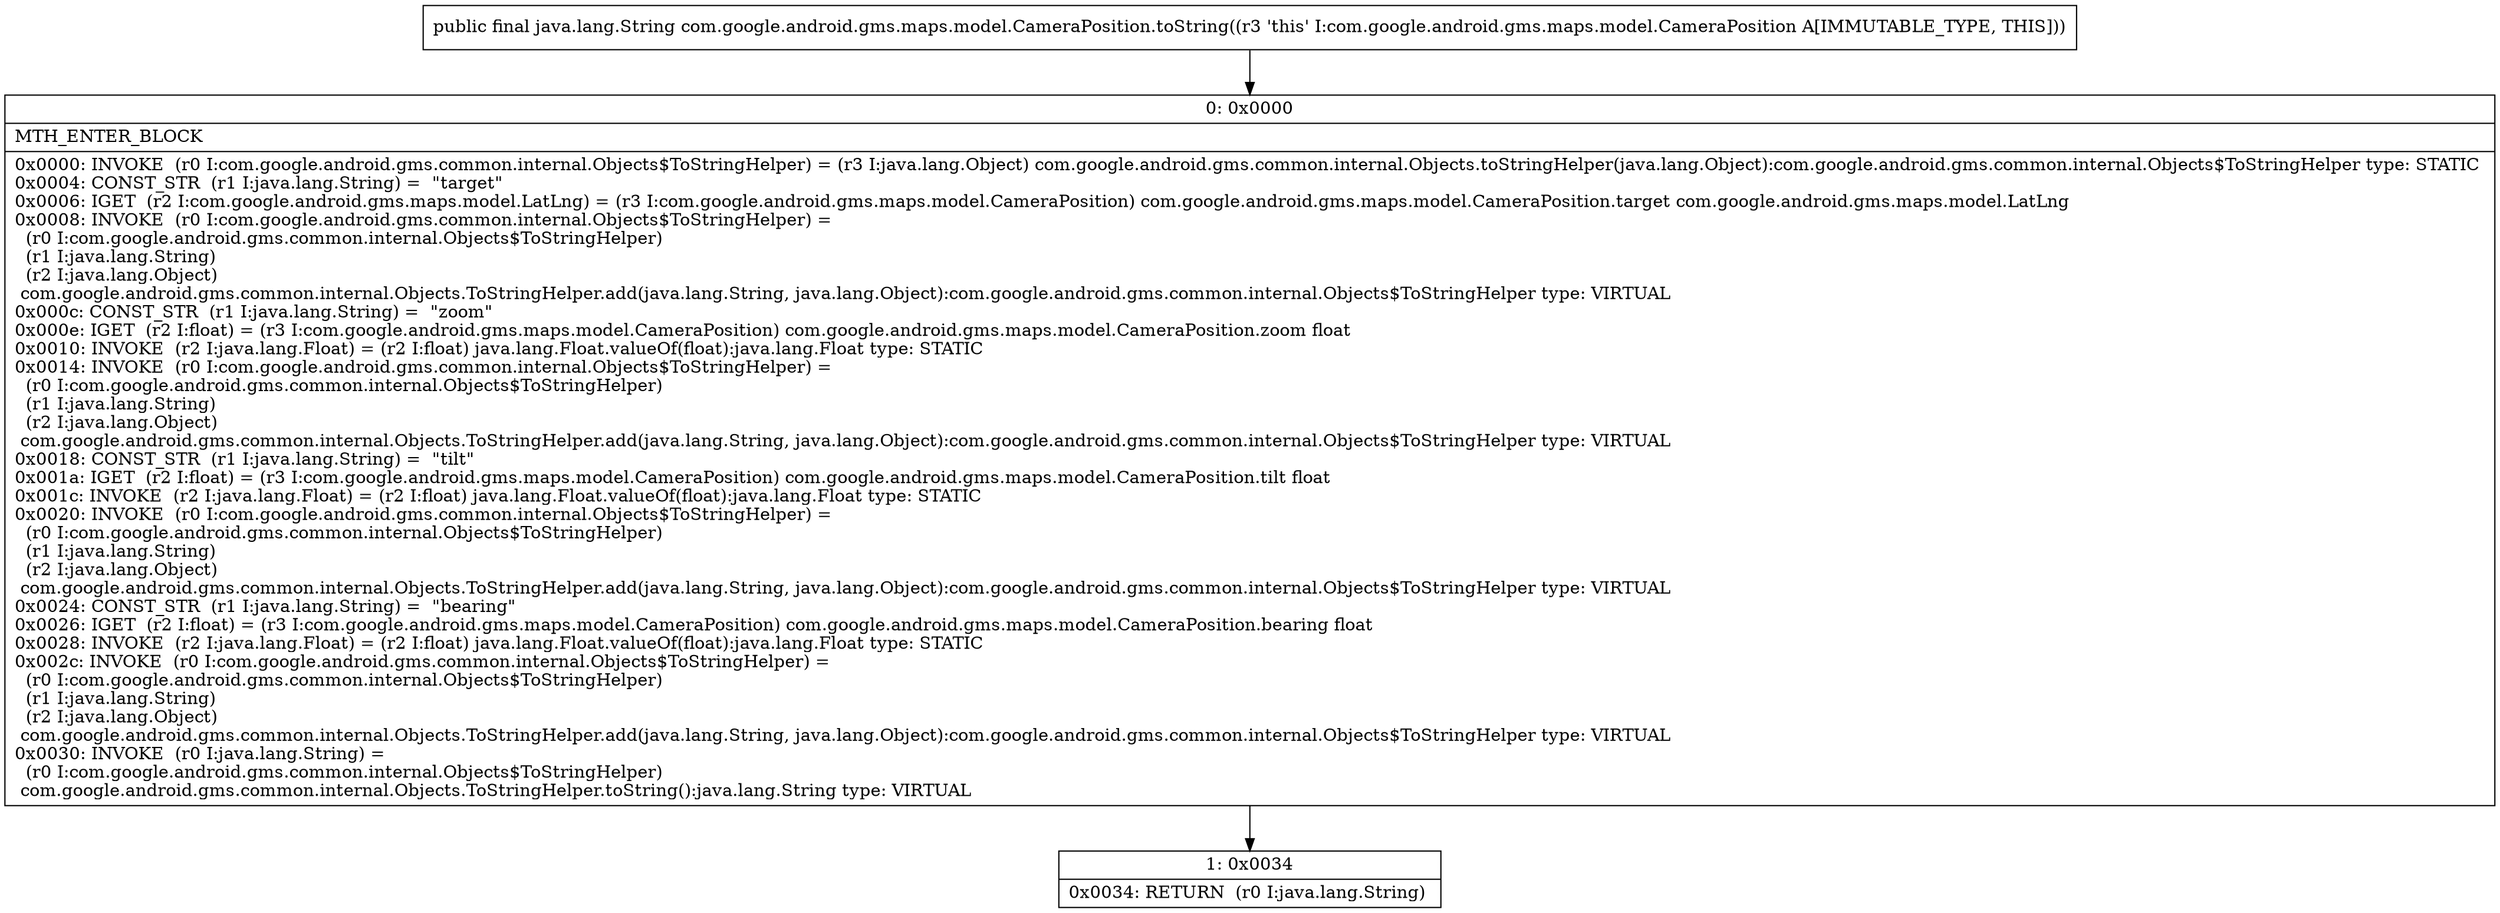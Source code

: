 digraph "CFG forcom.google.android.gms.maps.model.CameraPosition.toString()Ljava\/lang\/String;" {
Node_0 [shape=record,label="{0\:\ 0x0000|MTH_ENTER_BLOCK\l|0x0000: INVOKE  (r0 I:com.google.android.gms.common.internal.Objects$ToStringHelper) = (r3 I:java.lang.Object) com.google.android.gms.common.internal.Objects.toStringHelper(java.lang.Object):com.google.android.gms.common.internal.Objects$ToStringHelper type: STATIC \l0x0004: CONST_STR  (r1 I:java.lang.String) =  \"target\" \l0x0006: IGET  (r2 I:com.google.android.gms.maps.model.LatLng) = (r3 I:com.google.android.gms.maps.model.CameraPosition) com.google.android.gms.maps.model.CameraPosition.target com.google.android.gms.maps.model.LatLng \l0x0008: INVOKE  (r0 I:com.google.android.gms.common.internal.Objects$ToStringHelper) = \l  (r0 I:com.google.android.gms.common.internal.Objects$ToStringHelper)\l  (r1 I:java.lang.String)\l  (r2 I:java.lang.Object)\l com.google.android.gms.common.internal.Objects.ToStringHelper.add(java.lang.String, java.lang.Object):com.google.android.gms.common.internal.Objects$ToStringHelper type: VIRTUAL \l0x000c: CONST_STR  (r1 I:java.lang.String) =  \"zoom\" \l0x000e: IGET  (r2 I:float) = (r3 I:com.google.android.gms.maps.model.CameraPosition) com.google.android.gms.maps.model.CameraPosition.zoom float \l0x0010: INVOKE  (r2 I:java.lang.Float) = (r2 I:float) java.lang.Float.valueOf(float):java.lang.Float type: STATIC \l0x0014: INVOKE  (r0 I:com.google.android.gms.common.internal.Objects$ToStringHelper) = \l  (r0 I:com.google.android.gms.common.internal.Objects$ToStringHelper)\l  (r1 I:java.lang.String)\l  (r2 I:java.lang.Object)\l com.google.android.gms.common.internal.Objects.ToStringHelper.add(java.lang.String, java.lang.Object):com.google.android.gms.common.internal.Objects$ToStringHelper type: VIRTUAL \l0x0018: CONST_STR  (r1 I:java.lang.String) =  \"tilt\" \l0x001a: IGET  (r2 I:float) = (r3 I:com.google.android.gms.maps.model.CameraPosition) com.google.android.gms.maps.model.CameraPosition.tilt float \l0x001c: INVOKE  (r2 I:java.lang.Float) = (r2 I:float) java.lang.Float.valueOf(float):java.lang.Float type: STATIC \l0x0020: INVOKE  (r0 I:com.google.android.gms.common.internal.Objects$ToStringHelper) = \l  (r0 I:com.google.android.gms.common.internal.Objects$ToStringHelper)\l  (r1 I:java.lang.String)\l  (r2 I:java.lang.Object)\l com.google.android.gms.common.internal.Objects.ToStringHelper.add(java.lang.String, java.lang.Object):com.google.android.gms.common.internal.Objects$ToStringHelper type: VIRTUAL \l0x0024: CONST_STR  (r1 I:java.lang.String) =  \"bearing\" \l0x0026: IGET  (r2 I:float) = (r3 I:com.google.android.gms.maps.model.CameraPosition) com.google.android.gms.maps.model.CameraPosition.bearing float \l0x0028: INVOKE  (r2 I:java.lang.Float) = (r2 I:float) java.lang.Float.valueOf(float):java.lang.Float type: STATIC \l0x002c: INVOKE  (r0 I:com.google.android.gms.common.internal.Objects$ToStringHelper) = \l  (r0 I:com.google.android.gms.common.internal.Objects$ToStringHelper)\l  (r1 I:java.lang.String)\l  (r2 I:java.lang.Object)\l com.google.android.gms.common.internal.Objects.ToStringHelper.add(java.lang.String, java.lang.Object):com.google.android.gms.common.internal.Objects$ToStringHelper type: VIRTUAL \l0x0030: INVOKE  (r0 I:java.lang.String) = \l  (r0 I:com.google.android.gms.common.internal.Objects$ToStringHelper)\l com.google.android.gms.common.internal.Objects.ToStringHelper.toString():java.lang.String type: VIRTUAL \l}"];
Node_1 [shape=record,label="{1\:\ 0x0034|0x0034: RETURN  (r0 I:java.lang.String) \l}"];
MethodNode[shape=record,label="{public final java.lang.String com.google.android.gms.maps.model.CameraPosition.toString((r3 'this' I:com.google.android.gms.maps.model.CameraPosition A[IMMUTABLE_TYPE, THIS])) }"];
MethodNode -> Node_0;
Node_0 -> Node_1;
}

